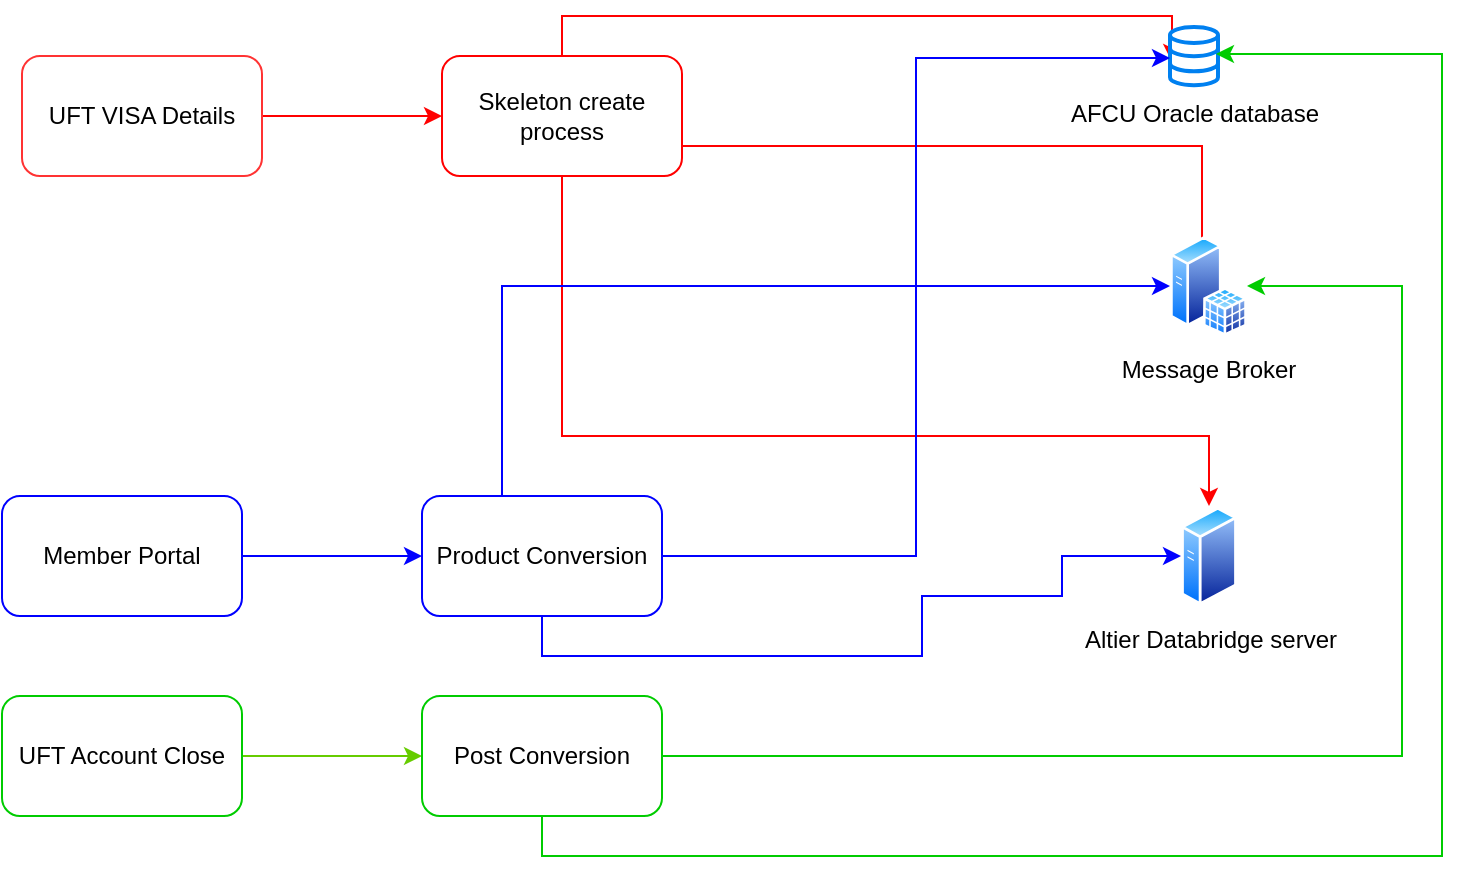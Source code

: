 <mxfile version="10.7.5" type="github"><diagram id="sNKSoRTnOcHZAt2GR8jG" name="Page-1"><mxGraphModel dx="1009" dy="622" grid="1" gridSize="10" guides="1" tooltips="1" connect="1" arrows="1" fold="1" page="1" pageScale="1" pageWidth="850" pageHeight="1100" math="0" shadow="0"><root><mxCell id="0"/><mxCell id="1" parent="0"/><mxCell id="zHldgHvUzAut2KTzfMOo-6" style="edgeStyle=orthogonalEdgeStyle;rounded=0;orthogonalLoop=1;jettySize=auto;html=1;exitX=1;exitY=0.5;exitDx=0;exitDy=0;strokeColor=#FF0000;" edge="1" parent="1" source="zHldgHvUzAut2KTzfMOo-1" target="zHldgHvUzAut2KTzfMOo-2"><mxGeometry relative="1" as="geometry"/></mxCell><mxCell id="zHldgHvUzAut2KTzfMOo-1" value="UFT VISA Details" style="rounded=1;whiteSpace=wrap;html=1;strokeColor=#FF3333;" vertex="1" parent="1"><mxGeometry x="120" y="120" width="120" height="60" as="geometry"/></mxCell><mxCell id="zHldgHvUzAut2KTzfMOo-7" style="edgeStyle=orthogonalEdgeStyle;rounded=0;orthogonalLoop=1;jettySize=auto;html=1;exitX=0.5;exitY=0;exitDx=0;exitDy=0;entryX=0.042;entryY=0.601;entryDx=0;entryDy=0;entryPerimeter=0;strokeColor=#FF0000;" edge="1" parent="1" source="zHldgHvUzAut2KTzfMOo-2" target="zHldgHvUzAut2KTzfMOo-3"><mxGeometry relative="1" as="geometry"><Array as="points"><mxPoint x="390" y="100"/><mxPoint x="695" y="100"/></Array></mxGeometry></mxCell><mxCell id="zHldgHvUzAut2KTzfMOo-8" style="edgeStyle=orthogonalEdgeStyle;rounded=0;orthogonalLoop=1;jettySize=auto;html=1;exitX=1;exitY=0.75;exitDx=0;exitDy=0;entryX=0.416;entryY=0.6;entryDx=0;entryDy=0;entryPerimeter=0;strokeColor=#FF0000;" edge="1" parent="1" source="zHldgHvUzAut2KTzfMOo-2" target="zHldgHvUzAut2KTzfMOo-4"><mxGeometry relative="1" as="geometry"/></mxCell><mxCell id="zHldgHvUzAut2KTzfMOo-9" style="edgeStyle=orthogonalEdgeStyle;rounded=0;orthogonalLoop=1;jettySize=auto;html=1;exitX=0.5;exitY=1;exitDx=0;exitDy=0;entryX=0.5;entryY=0;entryDx=0;entryDy=0;strokeColor=#FF0000;" edge="1" parent="1" source="zHldgHvUzAut2KTzfMOo-2" target="zHldgHvUzAut2KTzfMOo-5"><mxGeometry relative="1" as="geometry"><Array as="points"><mxPoint x="390" y="310"/><mxPoint x="714" y="310"/></Array></mxGeometry></mxCell><mxCell id="zHldgHvUzAut2KTzfMOo-2" value="Skeleton create process" style="rounded=1;whiteSpace=wrap;html=1;strokeColor=#FF0000;" vertex="1" parent="1"><mxGeometry x="330" y="120" width="120" height="60" as="geometry"/></mxCell><mxCell id="zHldgHvUzAut2KTzfMOo-3" value="AFCU Oracle database" style="html=1;verticalLabelPosition=bottom;align=center;labelBackgroundColor=#ffffff;verticalAlign=top;strokeWidth=2;strokeColor=#0080F0;fillColor=#ffffff;shadow=0;dashed=0;shape=mxgraph.ios7.icons.data;" vertex="1" parent="1"><mxGeometry x="694" y="105.5" width="24" height="29.1" as="geometry"/></mxCell><mxCell id="zHldgHvUzAut2KTzfMOo-4" value="Message Broker" style="aspect=fixed;perimeter=ellipsePerimeter;html=1;align=center;shadow=0;dashed=0;spacingTop=3;image;image=img/lib/active_directory/sql_server.svg;" vertex="1" parent="1"><mxGeometry x="694" y="210" width="38.5" height="50" as="geometry"/></mxCell><mxCell id="zHldgHvUzAut2KTzfMOo-5" value="Altier Databridge server" style="aspect=fixed;perimeter=ellipsePerimeter;html=1;align=center;shadow=0;dashed=0;spacingTop=3;image;image=img/lib/active_directory/generic_server.svg;" vertex="1" parent="1"><mxGeometry x="699.5" y="345" width="28.0" height="50" as="geometry"/></mxCell><mxCell id="zHldgHvUzAut2KTzfMOo-12" style="edgeStyle=orthogonalEdgeStyle;rounded=0;orthogonalLoop=1;jettySize=auto;html=1;exitX=1;exitY=0.5;exitDx=0;exitDy=0;entryX=0;entryY=0.5;entryDx=0;entryDy=0;strokeColor=#0000FF;" edge="1" parent="1" source="zHldgHvUzAut2KTzfMOo-10" target="zHldgHvUzAut2KTzfMOo-11"><mxGeometry relative="1" as="geometry"/></mxCell><mxCell id="zHldgHvUzAut2KTzfMOo-10" value="Member Portal" style="rounded=1;whiteSpace=wrap;html=1;strokeColor=#0000FF;" vertex="1" parent="1"><mxGeometry x="110" y="340" width="120" height="60" as="geometry"/></mxCell><mxCell id="zHldgHvUzAut2KTzfMOo-14" style="edgeStyle=orthogonalEdgeStyle;rounded=0;orthogonalLoop=1;jettySize=auto;html=1;exitX=1;exitY=0.5;exitDx=0;exitDy=0;entryX=0;entryY=0.533;entryDx=0;entryDy=0;entryPerimeter=0;strokeColor=#0000FF;" edge="1" parent="1" source="zHldgHvUzAut2KTzfMOo-11" target="zHldgHvUzAut2KTzfMOo-3"><mxGeometry relative="1" as="geometry"/></mxCell><mxCell id="zHldgHvUzAut2KTzfMOo-15" style="edgeStyle=orthogonalEdgeStyle;rounded=0;orthogonalLoop=1;jettySize=auto;html=1;exitX=0.5;exitY=0;exitDx=0;exitDy=0;entryX=0;entryY=0.5;entryDx=0;entryDy=0;strokeColor=#0000FF;" edge="1" parent="1" source="zHldgHvUzAut2KTzfMOo-11" target="zHldgHvUzAut2KTzfMOo-4"><mxGeometry relative="1" as="geometry"><Array as="points"><mxPoint x="360" y="340"/><mxPoint x="360" y="235"/></Array></mxGeometry></mxCell><mxCell id="zHldgHvUzAut2KTzfMOo-16" style="edgeStyle=orthogonalEdgeStyle;rounded=0;orthogonalLoop=1;jettySize=auto;html=1;exitX=0.5;exitY=1;exitDx=0;exitDy=0;entryX=0;entryY=0.5;entryDx=0;entryDy=0;strokeColor=#0000FF;" edge="1" parent="1" source="zHldgHvUzAut2KTzfMOo-11" target="zHldgHvUzAut2KTzfMOo-5"><mxGeometry relative="1" as="geometry"><Array as="points"><mxPoint x="380" y="420"/><mxPoint x="570" y="420"/><mxPoint x="570" y="390"/><mxPoint x="640" y="390"/><mxPoint x="640" y="370"/></Array></mxGeometry></mxCell><mxCell id="zHldgHvUzAut2KTzfMOo-11" value="Product Conversion&lt;br&gt;" style="rounded=1;whiteSpace=wrap;html=1;strokeColor=#0000FF;" vertex="1" parent="1"><mxGeometry x="320" y="340" width="120" height="60" as="geometry"/></mxCell><mxCell id="zHldgHvUzAut2KTzfMOo-19" style="edgeStyle=orthogonalEdgeStyle;rounded=0;orthogonalLoop=1;jettySize=auto;html=1;exitX=1;exitY=0.5;exitDx=0;exitDy=0;entryX=0;entryY=0.5;entryDx=0;entryDy=0;strokeColor=#66CC00;" edge="1" parent="1" source="zHldgHvUzAut2KTzfMOo-17" target="zHldgHvUzAut2KTzfMOo-18"><mxGeometry relative="1" as="geometry"/></mxCell><mxCell id="zHldgHvUzAut2KTzfMOo-17" value="UFT Account Close" style="rounded=1;whiteSpace=wrap;html=1;strokeColor=#00CC00;" vertex="1" parent="1"><mxGeometry x="110" y="440" width="120" height="60" as="geometry"/></mxCell><mxCell id="zHldgHvUzAut2KTzfMOo-20" style="edgeStyle=orthogonalEdgeStyle;rounded=0;orthogonalLoop=1;jettySize=auto;html=1;exitX=1;exitY=0.5;exitDx=0;exitDy=0;entryX=1;entryY=0.5;entryDx=0;entryDy=0;strokeColor=#00CC00;" edge="1" parent="1" source="zHldgHvUzAut2KTzfMOo-18" target="zHldgHvUzAut2KTzfMOo-4"><mxGeometry relative="1" as="geometry"><Array as="points"><mxPoint x="810" y="470"/><mxPoint x="810" y="235"/></Array></mxGeometry></mxCell><mxCell id="zHldgHvUzAut2KTzfMOo-21" style="edgeStyle=orthogonalEdgeStyle;rounded=0;orthogonalLoop=1;jettySize=auto;html=1;exitX=0.5;exitY=1;exitDx=0;exitDy=0;entryX=0.958;entryY=0.464;entryDx=0;entryDy=0;entryPerimeter=0;strokeColor=#00CC00;" edge="1" parent="1" source="zHldgHvUzAut2KTzfMOo-18" target="zHldgHvUzAut2KTzfMOo-3"><mxGeometry relative="1" as="geometry"><Array as="points"><mxPoint x="380" y="520"/><mxPoint x="830" y="520"/><mxPoint x="830" y="119"/></Array></mxGeometry></mxCell><mxCell id="zHldgHvUzAut2KTzfMOo-18" value="Post Conversion" style="rounded=1;whiteSpace=wrap;html=1;strokeColor=#00CC00;" vertex="1" parent="1"><mxGeometry x="320" y="440" width="120" height="60" as="geometry"/></mxCell></root></mxGraphModel></diagram></mxfile>